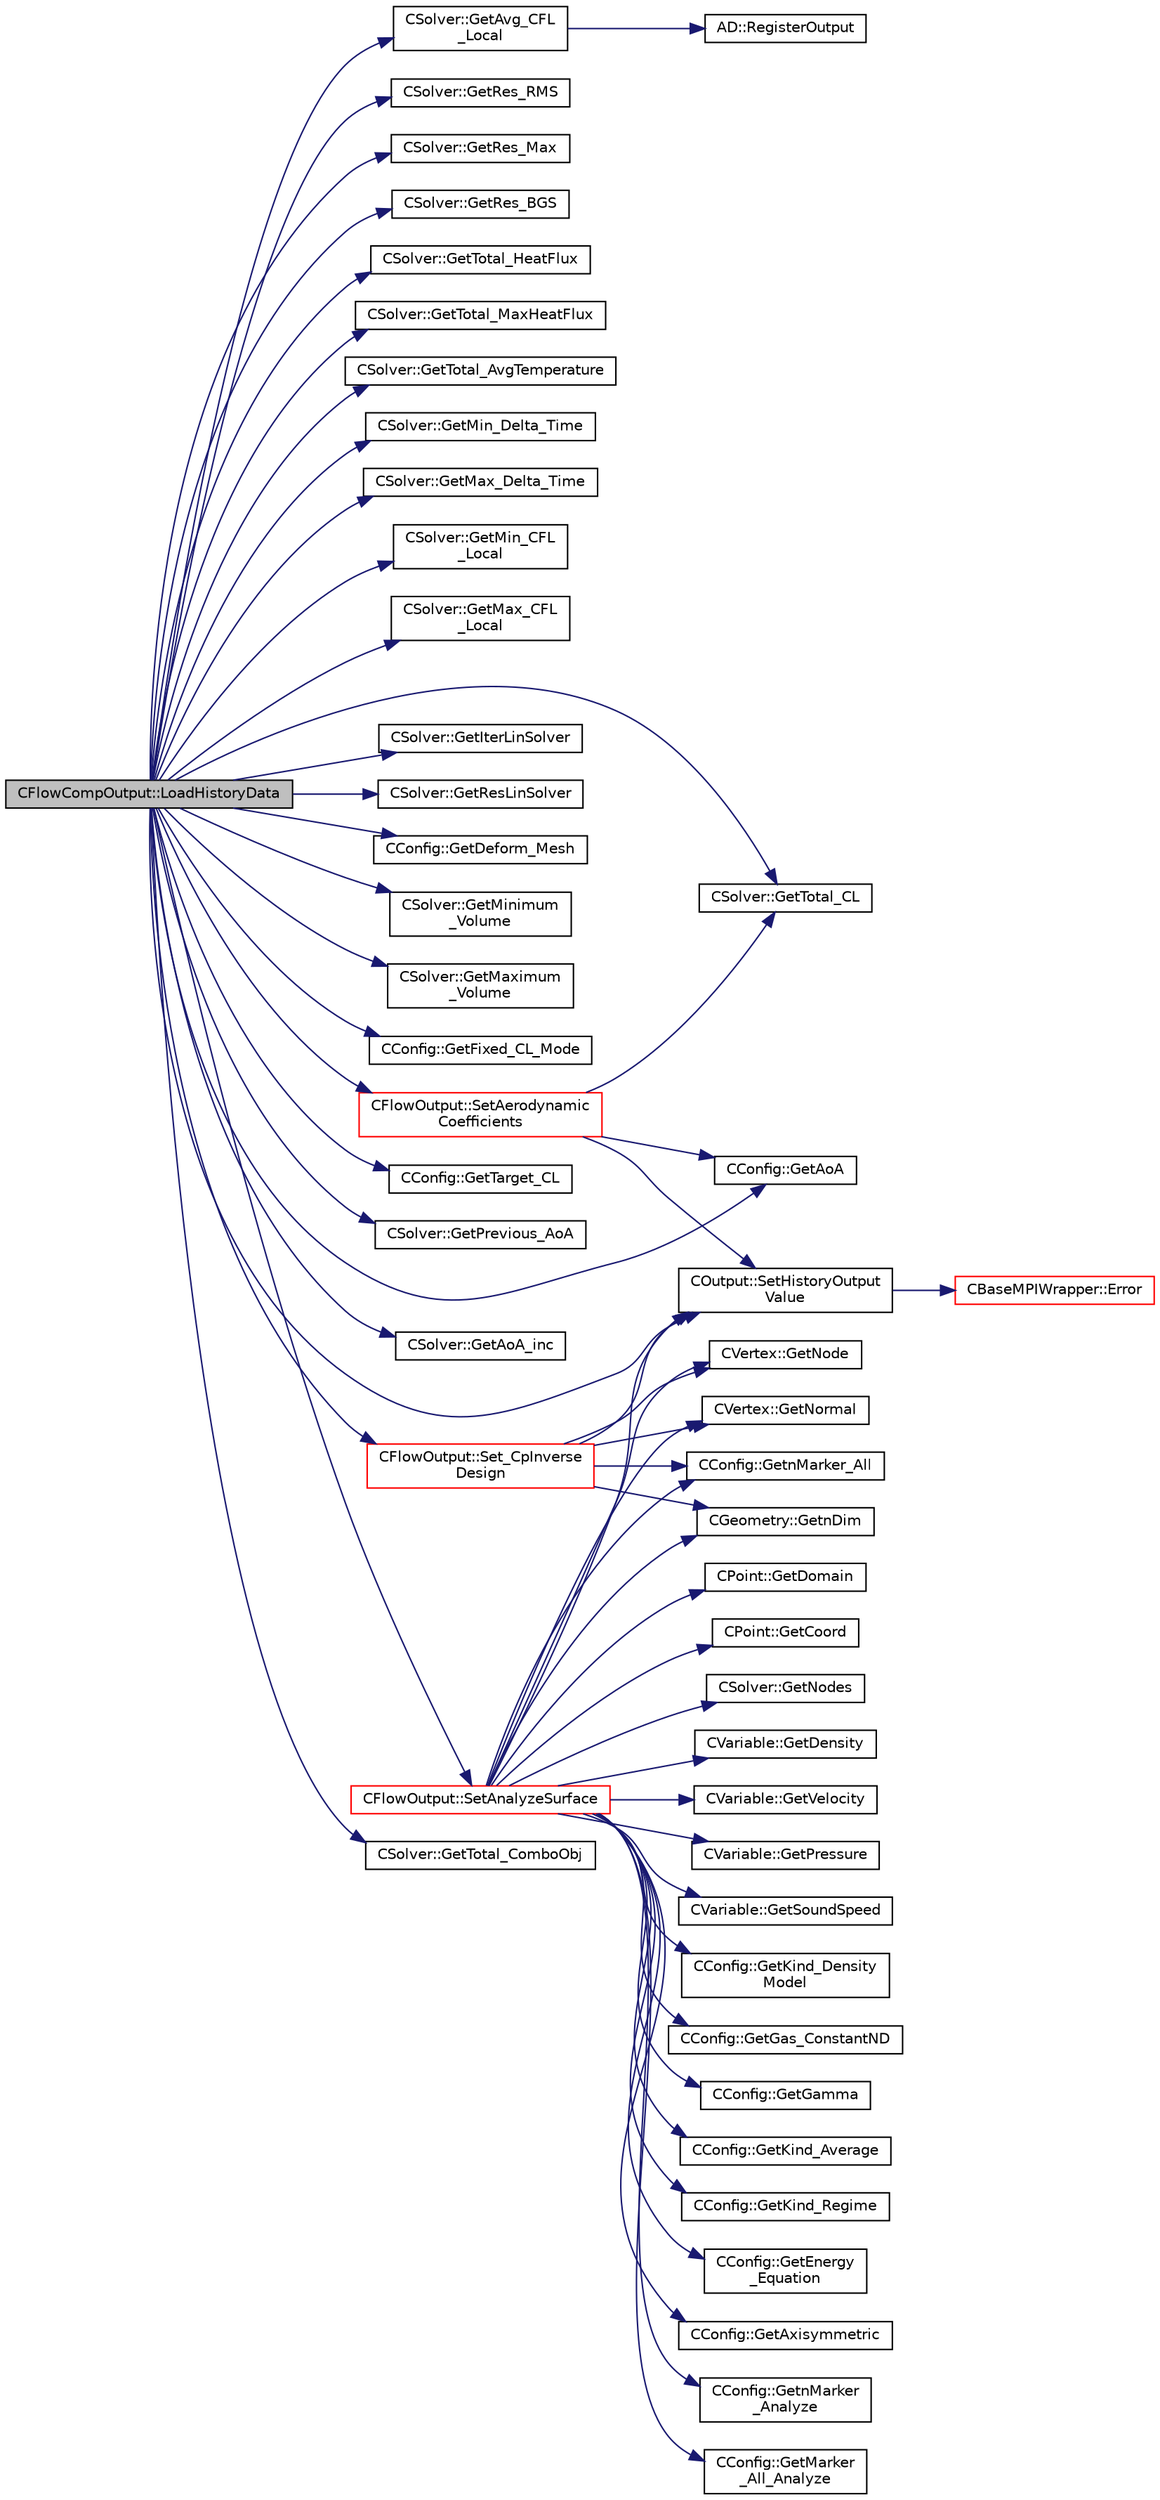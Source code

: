 digraph "CFlowCompOutput::LoadHistoryData"
{
  edge [fontname="Helvetica",fontsize="10",labelfontname="Helvetica",labelfontsize="10"];
  node [fontname="Helvetica",fontsize="10",shape=record];
  rankdir="LR";
  Node13 [label="CFlowCompOutput::LoadHistoryData",height=0.2,width=0.4,color="black", fillcolor="grey75", style="filled", fontcolor="black"];
  Node13 -> Node14 [color="midnightblue",fontsize="10",style="solid",fontname="Helvetica"];
  Node14 [label="COutput::SetHistoryOutput\lValue",height=0.2,width=0.4,color="black", fillcolor="white", style="filled",URL="$class_c_output.html#a1c1f836992f419544472329a44b8836e",tooltip="Set the value of a history output field. "];
  Node14 -> Node15 [color="midnightblue",fontsize="10",style="solid",fontname="Helvetica"];
  Node15 [label="CBaseMPIWrapper::Error",height=0.2,width=0.4,color="red", fillcolor="white", style="filled",URL="$class_c_base_m_p_i_wrapper.html#a04457c47629bda56704e6a8804833eeb"];
  Node13 -> Node17 [color="midnightblue",fontsize="10",style="solid",fontname="Helvetica"];
  Node17 [label="CSolver::GetRes_RMS",height=0.2,width=0.4,color="black", fillcolor="white", style="filled",URL="$class_c_solver.html#a1c24b55e0849f7f6ba2f62d15d7e4f8e",tooltip="Get the maximal residual, this is useful for the convergence history. "];
  Node13 -> Node18 [color="midnightblue",fontsize="10",style="solid",fontname="Helvetica"];
  Node18 [label="CSolver::GetRes_Max",height=0.2,width=0.4,color="black", fillcolor="white", style="filled",URL="$class_c_solver.html#a00c2752e9b098ac63efeac7d14a83779",tooltip="Get the maximal residual, this is useful for the convergence history. "];
  Node13 -> Node19 [color="midnightblue",fontsize="10",style="solid",fontname="Helvetica"];
  Node19 [label="CSolver::GetRes_BGS",height=0.2,width=0.4,color="black", fillcolor="white", style="filled",URL="$class_c_solver.html#a83cd1ade482300b90aa8ccc6aad03acd",tooltip="Get the residual for BGS subiterations. "];
  Node13 -> Node20 [color="midnightblue",fontsize="10",style="solid",fontname="Helvetica"];
  Node20 [label="CSolver::GetTotal_HeatFlux",height=0.2,width=0.4,color="black", fillcolor="white", style="filled",URL="$class_c_solver.html#a7832dc1d7ff189a14babfecde604529b",tooltip="A virtual member. "];
  Node13 -> Node21 [color="midnightblue",fontsize="10",style="solid",fontname="Helvetica"];
  Node21 [label="CSolver::GetTotal_MaxHeatFlux",height=0.2,width=0.4,color="black", fillcolor="white", style="filled",URL="$class_c_solver.html#a9ad1d17fe2bdc7e889c4ebaab1807cc1",tooltip="A virtual member. "];
  Node13 -> Node22 [color="midnightblue",fontsize="10",style="solid",fontname="Helvetica"];
  Node22 [label="CSolver::GetTotal_AvgTemperature",height=0.2,width=0.4,color="black", fillcolor="white", style="filled",URL="$class_c_solver.html#a1a1e06ad7226b8983ee1d6852fce7708",tooltip="A virtual member. "];
  Node13 -> Node23 [color="midnightblue",fontsize="10",style="solid",fontname="Helvetica"];
  Node23 [label="CSolver::GetMin_Delta_Time",height=0.2,width=0.4,color="black", fillcolor="white", style="filled",URL="$class_c_solver.html#a803105f2d2facb4a68a1898a22481b39",tooltip="Get the value of the minimum delta time. "];
  Node13 -> Node24 [color="midnightblue",fontsize="10",style="solid",fontname="Helvetica"];
  Node24 [label="CSolver::GetMax_Delta_Time",height=0.2,width=0.4,color="black", fillcolor="white", style="filled",URL="$class_c_solver.html#ac3cd5ddf271490ae2b9189a3e6d90d8d",tooltip="Get the value of the maximum delta time. "];
  Node13 -> Node25 [color="midnightblue",fontsize="10",style="solid",fontname="Helvetica"];
  Node25 [label="CSolver::GetMin_CFL\l_Local",height=0.2,width=0.4,color="black", fillcolor="white", style="filled",URL="$class_c_solver.html#a1c305e1e71150ec7f723e67802dbb21e",tooltip="Get the value of the minimum local CFL number. "];
  Node13 -> Node26 [color="midnightblue",fontsize="10",style="solid",fontname="Helvetica"];
  Node26 [label="CSolver::GetMax_CFL\l_Local",height=0.2,width=0.4,color="black", fillcolor="white", style="filled",URL="$class_c_solver.html#a270ae779ee50f54f19d9d75157455c79",tooltip="Get the value of the maximum local CFL number. "];
  Node13 -> Node27 [color="midnightblue",fontsize="10",style="solid",fontname="Helvetica"];
  Node27 [label="CSolver::GetAvg_CFL\l_Local",height=0.2,width=0.4,color="black", fillcolor="white", style="filled",URL="$class_c_solver.html#a31d395fbd6cc3c1e9da37af80a82d280",tooltip="Get the value of the average local CFL number. "];
  Node27 -> Node28 [color="midnightblue",fontsize="10",style="solid",fontname="Helvetica"];
  Node28 [label="AD::RegisterOutput",height=0.2,width=0.4,color="black", fillcolor="white", style="filled",URL="$namespace_a_d.html#ae381e45797545e980376c4aeb3f5afdc",tooltip="Registers the variable as an output. I.e. as the root of the computational graph. ..."];
  Node13 -> Node29 [color="midnightblue",fontsize="10",style="solid",fontname="Helvetica"];
  Node29 [label="CSolver::GetIterLinSolver",height=0.2,width=0.4,color="black", fillcolor="white", style="filled",URL="$class_c_solver.html#a04e7956dff9a4a332d8e0b53c4647cc7",tooltip="Get number of linear solver iterations. "];
  Node13 -> Node30 [color="midnightblue",fontsize="10",style="solid",fontname="Helvetica"];
  Node30 [label="CSolver::GetResLinSolver",height=0.2,width=0.4,color="black", fillcolor="white", style="filled",URL="$class_c_solver.html#a70a736b6ae6866e8f245277f4de3ec9f",tooltip="Get the final linear solver residual. "];
  Node13 -> Node31 [color="midnightblue",fontsize="10",style="solid",fontname="Helvetica"];
  Node31 [label="CConfig::GetDeform_Mesh",height=0.2,width=0.4,color="black", fillcolor="white", style="filled",URL="$class_c_config.html#ab43e0c11962342e0026903eb68c44417",tooltip="Get information about whether the mesh will be deformed using pseudo linear elasticity. "];
  Node13 -> Node32 [color="midnightblue",fontsize="10",style="solid",fontname="Helvetica"];
  Node32 [label="CSolver::GetMinimum\l_Volume",height=0.2,width=0.4,color="black", fillcolor="white", style="filled",URL="$class_c_solver.html#a4d7e70dac2b8b2d3325ae9e59e30b001",tooltip="Get minimun volume in the mesh. "];
  Node13 -> Node33 [color="midnightblue",fontsize="10",style="solid",fontname="Helvetica"];
  Node33 [label="CSolver::GetMaximum\l_Volume",height=0.2,width=0.4,color="black", fillcolor="white", style="filled",URL="$class_c_solver.html#a864241e34140f760aeaf440fd4d23d72",tooltip="Get maximum volume in the mesh. "];
  Node13 -> Node34 [color="midnightblue",fontsize="10",style="solid",fontname="Helvetica"];
  Node34 [label="CConfig::GetFixed_CL_Mode",height=0.2,width=0.4,color="black", fillcolor="white", style="filled",URL="$class_c_config.html#abd97282665d4d8885078aac10735e708",tooltip="Get information about whether to use fixed CL mode. "];
  Node13 -> Node35 [color="midnightblue",fontsize="10",style="solid",fontname="Helvetica"];
  Node35 [label="CSolver::GetTotal_CL",height=0.2,width=0.4,color="black", fillcolor="white", style="filled",URL="$class_c_solver.html#a5906c2d5d62b8d42c46eee1c3b10de45",tooltip="A virtual member. "];
  Node13 -> Node36 [color="midnightblue",fontsize="10",style="solid",fontname="Helvetica"];
  Node36 [label="CConfig::GetTarget_CL",height=0.2,width=0.4,color="black", fillcolor="white", style="filled",URL="$class_c_config.html#a655e91bd2d444bb4c46b4244e2d814ae",tooltip="Get the value specified for the target CL. "];
  Node13 -> Node37 [color="midnightblue",fontsize="10",style="solid",fontname="Helvetica"];
  Node37 [label="CSolver::GetPrevious_AoA",height=0.2,width=0.4,color="black", fillcolor="white", style="filled",URL="$class_c_solver.html#a19e4fabe2169e629961d09d69f9e8df4",tooltip="A virtual member. "];
  Node13 -> Node38 [color="midnightblue",fontsize="10",style="solid",fontname="Helvetica"];
  Node38 [label="CConfig::GetAoA",height=0.2,width=0.4,color="black", fillcolor="white", style="filled",URL="$class_c_config.html#a6020a5df7025ffb286f9b9f55f3f2773",tooltip="Get the angle of attack of the body. This is the angle between a reference line on a lifting body (of..."];
  Node13 -> Node39 [color="midnightblue",fontsize="10",style="solid",fontname="Helvetica"];
  Node39 [label="CSolver::GetAoA_inc",height=0.2,width=0.4,color="black", fillcolor="white", style="filled",URL="$class_c_solver.html#a977747f070d42d26cf1666ddcaab624d",tooltip="A virtual member. "];
  Node13 -> Node40 [color="midnightblue",fontsize="10",style="solid",fontname="Helvetica"];
  Node40 [label="CFlowOutput::SetAnalyzeSurface",height=0.2,width=0.4,color="red", fillcolor="white", style="filled",URL="$class_c_flow_output.html#a3fce259b2fe0a624a311ef889f9ab36c",tooltip="Set flow surface output field values. "];
  Node40 -> Node41 [color="midnightblue",fontsize="10",style="solid",fontname="Helvetica"];
  Node41 [label="CConfig::GetGas_ConstantND",height=0.2,width=0.4,color="black", fillcolor="white", style="filled",URL="$class_c_config.html#a6d835a954bb5e99c5a3de6db5ed24ff3",tooltip="Get the value of specific gas constant. "];
  Node40 -> Node42 [color="midnightblue",fontsize="10",style="solid",fontname="Helvetica"];
  Node42 [label="CConfig::GetGamma",height=0.2,width=0.4,color="black", fillcolor="white", style="filled",URL="$class_c_config.html#a5f01bbbd9c331ecea38eebbe9cc9cd4e",tooltip="Get the value of the Gamma of fluid (ratio of specific heats). "];
  Node40 -> Node43 [color="midnightblue",fontsize="10",style="solid",fontname="Helvetica"];
  Node43 [label="CConfig::GetnMarker_All",height=0.2,width=0.4,color="black", fillcolor="white", style="filled",URL="$class_c_config.html#a300c4884edfc0c2acf395036439004f4",tooltip="Get the total number of boundary markers including send/receive domains. "];
  Node40 -> Node44 [color="midnightblue",fontsize="10",style="solid",fontname="Helvetica"];
  Node44 [label="CGeometry::GetnDim",height=0.2,width=0.4,color="black", fillcolor="white", style="filled",URL="$class_c_geometry.html#a2af01006c0c4f74ba089582f1a3587fe",tooltip="Get number of coordinates. "];
  Node40 -> Node45 [color="midnightblue",fontsize="10",style="solid",fontname="Helvetica"];
  Node45 [label="CConfig::GetKind_Average",height=0.2,width=0.4,color="black", fillcolor="white", style="filled",URL="$class_c_config.html#a9430819d8dac78279c59a06267a0ae1a",tooltip="Get the kind of marker analyze marker (area-averaged, mass flux averaged, etc). "];
  Node40 -> Node46 [color="midnightblue",fontsize="10",style="solid",fontname="Helvetica"];
  Node46 [label="CConfig::GetKind_Regime",height=0.2,width=0.4,color="black", fillcolor="white", style="filled",URL="$class_c_config.html#a66ca7e620390a81cd49cd0a00716128e",tooltip="Governing equations of the flow (it can be different from the run time equation). ..."];
  Node40 -> Node47 [color="midnightblue",fontsize="10",style="solid",fontname="Helvetica"];
  Node47 [label="CConfig::GetEnergy\l_Equation",height=0.2,width=0.4,color="black", fillcolor="white", style="filled",URL="$class_c_config.html#abb2ba1ecf8988532ce9cecb88c206d28",tooltip="Flag for whether to solve the energy equation for incompressible flows. "];
  Node40 -> Node48 [color="midnightblue",fontsize="10",style="solid",fontname="Helvetica"];
  Node48 [label="CConfig::GetAxisymmetric",height=0.2,width=0.4,color="black", fillcolor="white", style="filled",URL="$class_c_config.html#ac6fd9a6673c2f22e98c0d45102f23a65",tooltip="Get information about the axisymmetric frame. "];
  Node40 -> Node49 [color="midnightblue",fontsize="10",style="solid",fontname="Helvetica"];
  Node49 [label="CConfig::GetnMarker\l_Analyze",height=0.2,width=0.4,color="black", fillcolor="white", style="filled",URL="$class_c_config.html#a1700278aa339f15f919f7a6866f2f399",tooltip="Get the total number of moving markers. "];
  Node40 -> Node50 [color="midnightblue",fontsize="10",style="solid",fontname="Helvetica"];
  Node50 [label="CConfig::GetMarker\l_All_Analyze",height=0.2,width=0.4,color="black", fillcolor="white", style="filled",URL="$class_c_config.html#a86beba6e036dfc8376050045ebaead69",tooltip="Get the plotting information for a marker val_marker. "];
  Node40 -> Node51 [color="midnightblue",fontsize="10",style="solid",fontname="Helvetica"];
  Node51 [label="CVertex::GetNode",height=0.2,width=0.4,color="black", fillcolor="white", style="filled",URL="$class_c_vertex.html#a95c513bf927464157ed96b6c79779a1f",tooltip="Get the node of the vertex. "];
  Node40 -> Node52 [color="midnightblue",fontsize="10",style="solid",fontname="Helvetica"];
  Node52 [label="CPoint::GetDomain",height=0.2,width=0.4,color="black", fillcolor="white", style="filled",URL="$class_c_point.html#a1d7e22a60d4cfef356af1cba2bab3e55",tooltip="For parallel computation, its indicates if a point must be computed or not. "];
  Node40 -> Node53 [color="midnightblue",fontsize="10",style="solid",fontname="Helvetica"];
  Node53 [label="CVertex::GetNormal",height=0.2,width=0.4,color="black", fillcolor="white", style="filled",URL="$class_c_vertex.html#a0d289163c6f3384822fcb9ae86fc1c39",tooltip="Copy the the normal vector of a face. "];
  Node40 -> Node54 [color="midnightblue",fontsize="10",style="solid",fontname="Helvetica"];
  Node54 [label="CPoint::GetCoord",height=0.2,width=0.4,color="black", fillcolor="white", style="filled",URL="$class_c_point.html#a95fe081d22e96e190cb3edcbf0d6525f",tooltip="Get the coordinates dor the control volume. "];
  Node40 -> Node55 [color="midnightblue",fontsize="10",style="solid",fontname="Helvetica"];
  Node55 [label="CSolver::GetNodes",height=0.2,width=0.4,color="black", fillcolor="white", style="filled",URL="$class_c_solver.html#af3198e52a2ea377bb765647b5e697197",tooltip="Allow outside access to the nodes of the solver, containing conservatives, primitives, etc. "];
  Node40 -> Node56 [color="midnightblue",fontsize="10",style="solid",fontname="Helvetica"];
  Node56 [label="CVariable::GetDensity",height=0.2,width=0.4,color="black", fillcolor="white", style="filled",URL="$class_c_variable.html#a4892ca545884011b7903a8e35c43b43f",tooltip="A virtual member. "];
  Node40 -> Node57 [color="midnightblue",fontsize="10",style="solid",fontname="Helvetica"];
  Node57 [label="CVariable::GetVelocity",height=0.2,width=0.4,color="black", fillcolor="white", style="filled",URL="$class_c_variable.html#a1f5a6919aa7494cf7e752bb1f822a612",tooltip="A virtual member. "];
  Node40 -> Node58 [color="midnightblue",fontsize="10",style="solid",fontname="Helvetica"];
  Node58 [label="CVariable::GetPressure",height=0.2,width=0.4,color="black", fillcolor="white", style="filled",URL="$class_c_variable.html#ad08820234eeedeb13105e603af2c67ad",tooltip="A virtual member. "];
  Node40 -> Node59 [color="midnightblue",fontsize="10",style="solid",fontname="Helvetica"];
  Node59 [label="CVariable::GetSoundSpeed",height=0.2,width=0.4,color="black", fillcolor="white", style="filled",URL="$class_c_variable.html#accd7f99df9e45684edbc57057fbb0270",tooltip="A virtual member. "];
  Node40 -> Node60 [color="midnightblue",fontsize="10",style="solid",fontname="Helvetica"];
  Node60 [label="CConfig::GetKind_Density\lModel",height=0.2,width=0.4,color="black", fillcolor="white", style="filled",URL="$class_c_config.html#a6ac5dedb352b8312970fe6102e5547f6",tooltip="Option to define the density model for incompressible flows. "];
  Node40 -> Node14 [color="midnightblue",fontsize="10",style="solid",fontname="Helvetica"];
  Node13 -> Node92 [color="midnightblue",fontsize="10",style="solid",fontname="Helvetica"];
  Node92 [label="CFlowOutput::SetAerodynamic\lCoefficients",height=0.2,width=0.4,color="red", fillcolor="white", style="filled",URL="$class_c_flow_output.html#a849b56a2455df612cf6ab01f6dfacb3c",tooltip="Set the value of the aerodynamic coefficients. "];
  Node92 -> Node14 [color="midnightblue",fontsize="10",style="solid",fontname="Helvetica"];
  Node92 -> Node35 [color="midnightblue",fontsize="10",style="solid",fontname="Helvetica"];
  Node92 -> Node38 [color="midnightblue",fontsize="10",style="solid",fontname="Helvetica"];
  Node13 -> Node116 [color="midnightblue",fontsize="10",style="solid",fontname="Helvetica"];
  Node116 [label="CFlowOutput::Set_CpInverse\lDesign",height=0.2,width=0.4,color="red", fillcolor="white", style="filled",URL="$class_c_flow_output.html#a02931a2019f37b5c11050c3865694aeb",tooltip="Set CP inverse design output field values. "];
  Node116 -> Node43 [color="midnightblue",fontsize="10",style="solid",fontname="Helvetica"];
  Node116 -> Node51 [color="midnightblue",fontsize="10",style="solid",fontname="Helvetica"];
  Node116 -> Node44 [color="midnightblue",fontsize="10",style="solid",fontname="Helvetica"];
  Node116 -> Node53 [color="midnightblue",fontsize="10",style="solid",fontname="Helvetica"];
  Node116 -> Node14 [color="midnightblue",fontsize="10",style="solid",fontname="Helvetica"];
  Node13 -> Node127 [color="midnightblue",fontsize="10",style="solid",fontname="Helvetica"];
  Node127 [label="CSolver::GetTotal_ComboObj",height=0.2,width=0.4,color="black", fillcolor="white", style="filled",URL="$class_c_solver.html#a234f0c31ae1324c6867cbdcb7a787831",tooltip="Provide the total \"combo\" objective (weighted sum of other values). "];
}

